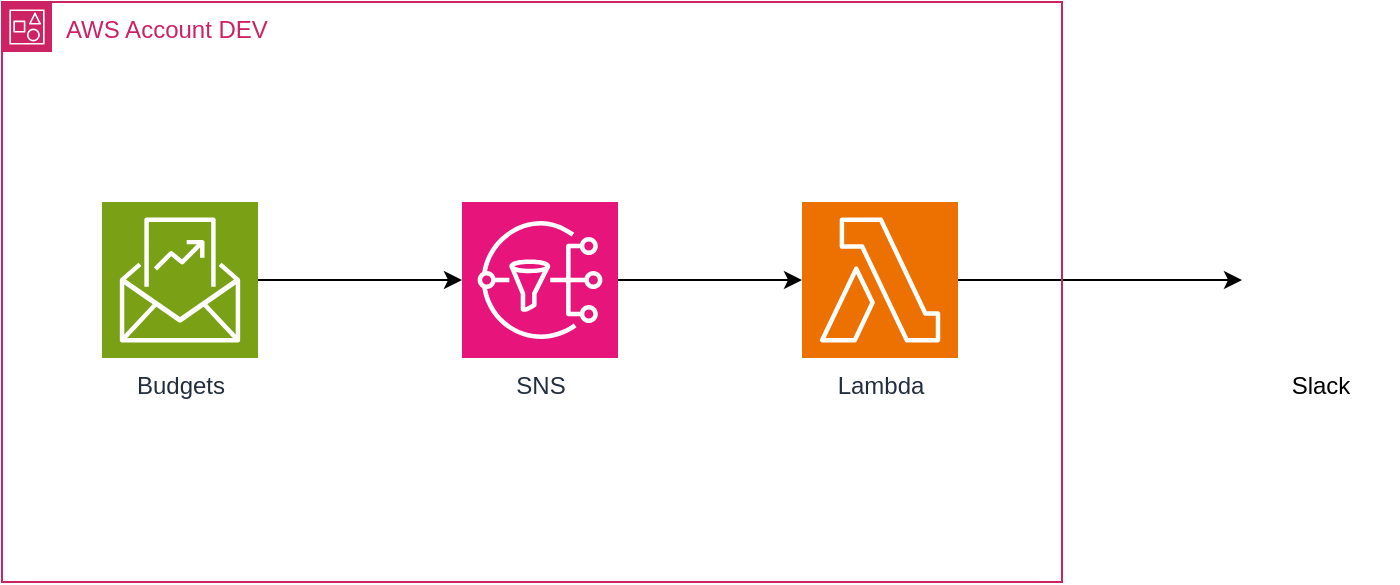 <mxfile version="24.2.2" type="github">
  <diagram name="Page-1" id="Wp1WLM7WrcBcyV8MldW7">
    <mxGraphModel dx="954" dy="584" grid="1" gridSize="10" guides="1" tooltips="1" connect="1" arrows="1" fold="1" page="1" pageScale="1" pageWidth="1100" pageHeight="850" math="0" shadow="0">
      <root>
        <mxCell id="0" />
        <mxCell id="1" parent="0" />
        <mxCell id="zVrVcLsWFuLkZ7eGO_5f-1" value="SNS" style="sketch=0;points=[[0,0,0],[0.25,0,0],[0.5,0,0],[0.75,0,0],[1,0,0],[0,1,0],[0.25,1,0],[0.5,1,0],[0.75,1,0],[1,1,0],[0,0.25,0],[0,0.5,0],[0,0.75,0],[1,0.25,0],[1,0.5,0],[1,0.75,0]];outlineConnect=0;fontColor=#232F3E;fillColor=#E7157B;strokeColor=#ffffff;dashed=0;verticalLabelPosition=bottom;verticalAlign=top;align=center;html=1;fontSize=12;fontStyle=0;aspect=fixed;shape=mxgraph.aws4.resourceIcon;resIcon=mxgraph.aws4.sns;" parent="1" vertex="1">
          <mxGeometry x="370" y="250" width="78" height="78" as="geometry" />
        </mxCell>
        <mxCell id="eQAr3znEZmTmKrgJT2Qx-1" value="Slack" style="shape=image;html=1;verticalAlign=top;verticalLabelPosition=bottom;labelBackgroundColor=#ffffff;imageAspect=0;aspect=fixed;image=https://cdn2.iconfinder.com/data/icons/social-media-2285/512/1_Slack_colored_svg-128.png" parent="1" vertex="1">
          <mxGeometry x="760" y="250" width="78" height="78" as="geometry" />
        </mxCell>
        <mxCell id="eQAr3znEZmTmKrgJT2Qx-6" style="edgeStyle=orthogonalEdgeStyle;rounded=0;orthogonalLoop=1;jettySize=auto;html=1;entryX=0;entryY=0.5;entryDx=0;entryDy=0;" parent="1" source="eQAr3znEZmTmKrgJT2Qx-2" target="eQAr3znEZmTmKrgJT2Qx-1" edge="1">
          <mxGeometry relative="1" as="geometry" />
        </mxCell>
        <mxCell id="eQAr3znEZmTmKrgJT2Qx-4" style="edgeStyle=orthogonalEdgeStyle;rounded=0;orthogonalLoop=1;jettySize=auto;html=1;" parent="1" source="eQAr3znEZmTmKrgJT2Qx-3" target="zVrVcLsWFuLkZ7eGO_5f-1" edge="1">
          <mxGeometry relative="1" as="geometry" />
        </mxCell>
        <mxCell id="eQAr3znEZmTmKrgJT2Qx-5" style="edgeStyle=orthogonalEdgeStyle;rounded=0;orthogonalLoop=1;jettySize=auto;html=1;entryX=0;entryY=0.5;entryDx=0;entryDy=0;entryPerimeter=0;" parent="1" source="zVrVcLsWFuLkZ7eGO_5f-1" target="eQAr3znEZmTmKrgJT2Qx-2" edge="1">
          <mxGeometry relative="1" as="geometry" />
        </mxCell>
        <mxCell id="eQAr3znEZmTmKrgJT2Qx-7" value="AWS Account DEV" style="points=[[0,0],[0.25,0],[0.5,0],[0.75,0],[1,0],[1,0.25],[1,0.5],[1,0.75],[1,1],[0.75,1],[0.5,1],[0.25,1],[0,1],[0,0.75],[0,0.5],[0,0.25]];outlineConnect=0;gradientColor=none;html=1;whiteSpace=wrap;fontSize=12;fontStyle=0;container=1;pointerEvents=0;collapsible=0;recursiveResize=0;shape=mxgraph.aws4.group;grIcon=mxgraph.aws4.group_account;strokeColor=#CD2264;fillColor=none;verticalAlign=top;align=left;spacingLeft=30;fontColor=#CD2264;dashed=0;" parent="1" vertex="1">
          <mxGeometry x="140" y="150" width="530" height="290" as="geometry" />
        </mxCell>
        <mxCell id="eQAr3znEZmTmKrgJT2Qx-3" value="Budgets" style="sketch=0;points=[[0,0,0],[0.25,0,0],[0.5,0,0],[0.75,0,0],[1,0,0],[0,1,0],[0.25,1,0],[0.5,1,0],[0.75,1,0],[1,1,0],[0,0.25,0],[0,0.5,0],[0,0.75,0],[1,0.25,0],[1,0.5,0],[1,0.75,0]];outlineConnect=0;fontColor=#232F3E;fillColor=#7AA116;strokeColor=#ffffff;dashed=0;verticalLabelPosition=bottom;verticalAlign=top;align=center;html=1;fontSize=12;fontStyle=0;aspect=fixed;shape=mxgraph.aws4.resourceIcon;resIcon=mxgraph.aws4.budgets_2;" parent="eQAr3znEZmTmKrgJT2Qx-7" vertex="1">
          <mxGeometry x="50" y="100" width="78" height="78" as="geometry" />
        </mxCell>
        <mxCell id="eQAr3znEZmTmKrgJT2Qx-2" value="Lambda" style="sketch=0;points=[[0,0,0],[0.25,0,0],[0.5,0,0],[0.75,0,0],[1,0,0],[0,1,0],[0.25,1,0],[0.5,1,0],[0.75,1,0],[1,1,0],[0,0.25,0],[0,0.5,0],[0,0.75,0],[1,0.25,0],[1,0.5,0],[1,0.75,0]];outlineConnect=0;fontColor=#232F3E;fillColor=#ED7100;strokeColor=#ffffff;dashed=0;verticalLabelPosition=bottom;verticalAlign=top;align=center;html=1;fontSize=12;fontStyle=0;aspect=fixed;shape=mxgraph.aws4.resourceIcon;resIcon=mxgraph.aws4.lambda;" parent="eQAr3znEZmTmKrgJT2Qx-7" vertex="1">
          <mxGeometry x="400" y="100" width="78" height="78" as="geometry" />
        </mxCell>
      </root>
    </mxGraphModel>
  </diagram>
</mxfile>
